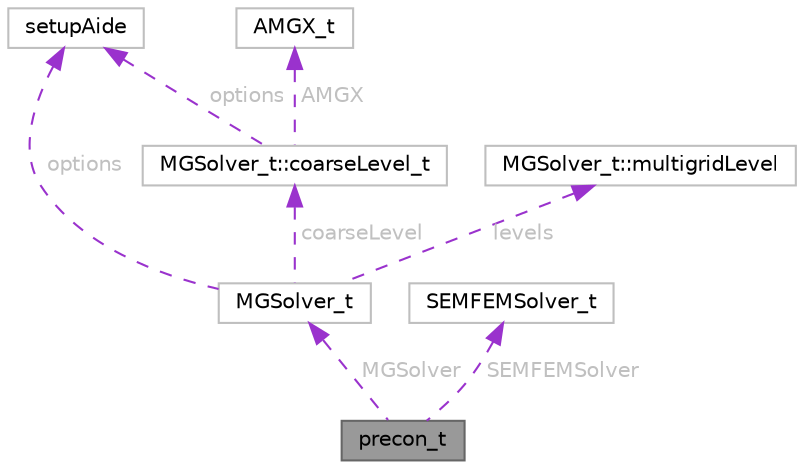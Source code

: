 digraph "precon_t"
{
 // LATEX_PDF_SIZE
  bgcolor="transparent";
  edge [fontname=Helvetica,fontsize=10,labelfontname=Helvetica,labelfontsize=10];
  node [fontname=Helvetica,fontsize=10,shape=box,height=0.2,width=0.4];
  Node1 [id="Node000001",label="precon_t",height=0.2,width=0.4,color="gray40", fillcolor="grey60", style="filled", fontcolor="black",tooltip=" "];
  Node2 -> Node1 [id="edge1_Node000001_Node000002",dir="back",color="darkorchid3",style="dashed",tooltip=" ",label=" MGSolver",fontcolor="grey" ];
  Node2 [id="Node000002",label="MGSolver_t",height=0.2,width=0.4,color="grey75", fillcolor="white", style="filled",URL="$classMGSolver__t.html",tooltip=" "];
  Node3 -> Node2 [id="edge2_Node000002_Node000003",dir="back",color="darkorchid3",style="dashed",tooltip=" ",label=" options",fontcolor="grey" ];
  Node3 [id="Node000003",label="setupAide",height=0.2,width=0.4,color="grey75", fillcolor="white", style="filled",URL="$classsetupAide.html",tooltip=" "];
  Node4 -> Node2 [id="edge3_Node000002_Node000004",dir="back",color="darkorchid3",style="dashed",tooltip=" ",label=" levels",fontcolor="grey" ];
  Node4 [id="Node000004",label="MGSolver_t::multigridLevel",height=0.2,width=0.4,color="grey75", fillcolor="white", style="filled",URL="$classMGSolver__t_1_1multigridLevel.html",tooltip=" "];
  Node5 -> Node2 [id="edge4_Node000002_Node000005",dir="back",color="darkorchid3",style="dashed",tooltip=" ",label=" coarseLevel",fontcolor="grey" ];
  Node5 [id="Node000005",label="MGSolver_t::coarseLevel_t",height=0.2,width=0.4,color="grey75", fillcolor="white", style="filled",URL="$classMGSolver__t_1_1coarseLevel__t.html",tooltip=" "];
  Node3 -> Node5 [id="edge5_Node000005_Node000003",dir="back",color="darkorchid3",style="dashed",tooltip=" ",label=" options",fontcolor="grey" ];
  Node6 -> Node5 [id="edge6_Node000005_Node000006",dir="back",color="darkorchid3",style="dashed",tooltip=" ",label=" AMGX",fontcolor="grey" ];
  Node6 [id="Node000006",label="AMGX_t",height=0.2,width=0.4,color="grey75", fillcolor="white", style="filled",URL="$classAMGX__t.html",tooltip=" "];
  Node7 -> Node1 [id="edge7_Node000001_Node000007",dir="back",color="darkorchid3",style="dashed",tooltip=" ",label=" SEMFEMSolver",fontcolor="grey" ];
  Node7 [id="Node000007",label="SEMFEMSolver_t",height=0.2,width=0.4,color="grey75", fillcolor="white", style="filled",URL="$classSEMFEMSolver__t.html",tooltip=" "];
}
